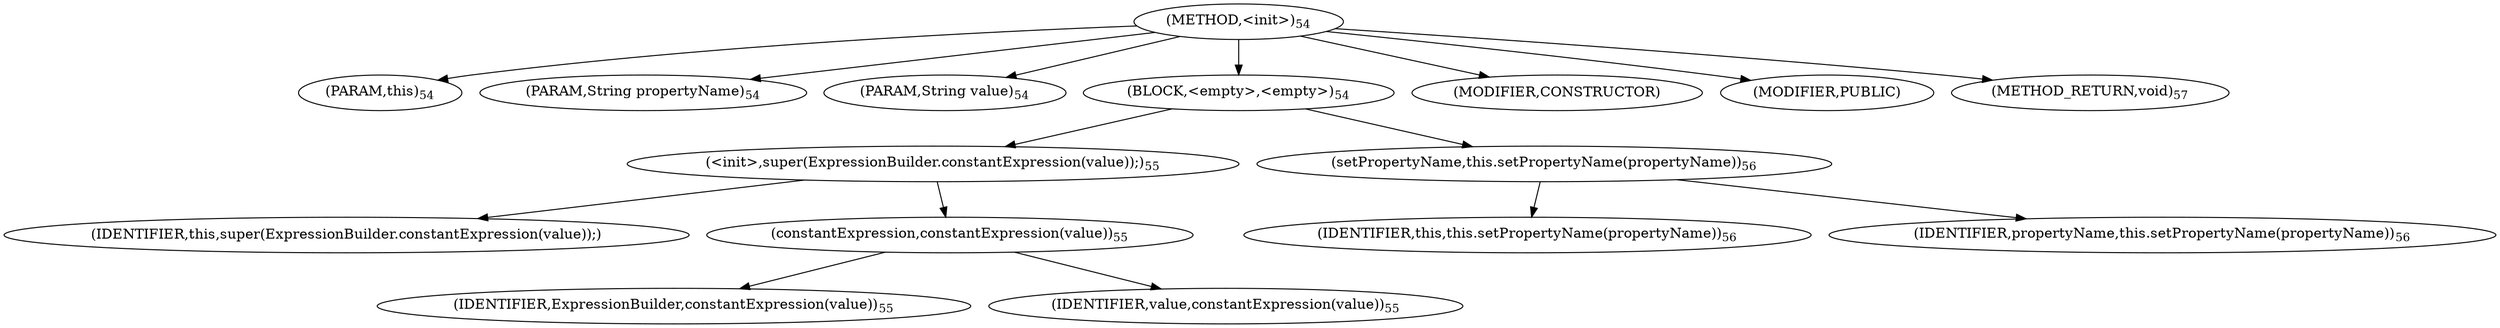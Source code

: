 digraph "&lt;init&gt;" {  
"62" [label = <(METHOD,&lt;init&gt;)<SUB>54</SUB>> ]
"10" [label = <(PARAM,this)<SUB>54</SUB>> ]
"63" [label = <(PARAM,String propertyName)<SUB>54</SUB>> ]
"64" [label = <(PARAM,String value)<SUB>54</SUB>> ]
"65" [label = <(BLOCK,&lt;empty&gt;,&lt;empty&gt;)<SUB>54</SUB>> ]
"66" [label = <(&lt;init&gt;,super(ExpressionBuilder.constantExpression(value));)<SUB>55</SUB>> ]
"9" [label = <(IDENTIFIER,this,super(ExpressionBuilder.constantExpression(value));)> ]
"67" [label = <(constantExpression,constantExpression(value))<SUB>55</SUB>> ]
"68" [label = <(IDENTIFIER,ExpressionBuilder,constantExpression(value))<SUB>55</SUB>> ]
"69" [label = <(IDENTIFIER,value,constantExpression(value))<SUB>55</SUB>> ]
"70" [label = <(setPropertyName,this.setPropertyName(propertyName))<SUB>56</SUB>> ]
"11" [label = <(IDENTIFIER,this,this.setPropertyName(propertyName))<SUB>56</SUB>> ]
"71" [label = <(IDENTIFIER,propertyName,this.setPropertyName(propertyName))<SUB>56</SUB>> ]
"72" [label = <(MODIFIER,CONSTRUCTOR)> ]
"73" [label = <(MODIFIER,PUBLIC)> ]
"74" [label = <(METHOD_RETURN,void)<SUB>57</SUB>> ]
  "62" -> "10" 
  "62" -> "63" 
  "62" -> "64" 
  "62" -> "65" 
  "62" -> "72" 
  "62" -> "73" 
  "62" -> "74" 
  "65" -> "66" 
  "65" -> "70" 
  "66" -> "9" 
  "66" -> "67" 
  "67" -> "68" 
  "67" -> "69" 
  "70" -> "11" 
  "70" -> "71" 
}
